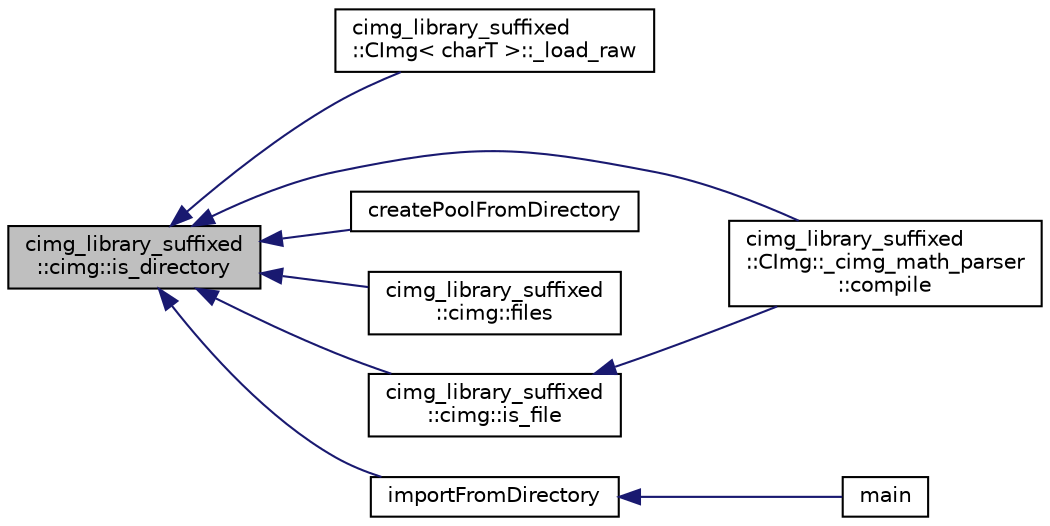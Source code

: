 digraph "cimg_library_suffixed::cimg::is_directory"
{
 // INTERACTIVE_SVG=YES
  edge [fontname="Helvetica",fontsize="10",labelfontname="Helvetica",labelfontsize="10"];
  node [fontname="Helvetica",fontsize="10",shape=record];
  rankdir="LR";
  Node1947 [label="cimg_library_suffixed\l::cimg::is_directory",height=0.2,width=0.4,color="black", fillcolor="grey75", style="filled", fontcolor="black"];
  Node1947 -> Node1948 [dir="back",color="midnightblue",fontsize="10",style="solid",fontname="Helvetica"];
  Node1948 [label="cimg_library_suffixed\l::CImg\< charT \>::_load_raw",height=0.2,width=0.4,color="black", fillcolor="white", style="filled",URL="$structcimg__library__suffixed_1_1_c_img.html#ac35f14b0a2ad7b9a7921a150c1056fd5"];
  Node1947 -> Node1949 [dir="back",color="midnightblue",fontsize="10",style="solid",fontname="Helvetica"];
  Node1949 [label="cimg_library_suffixed\l::CImg::_cimg_math_parser\l::compile",height=0.2,width=0.4,color="black", fillcolor="white", style="filled",URL="$structcimg__library__suffixed_1_1_c_img_1_1__cimg__math__parser.html#a318c44c5d1f4f0114355f37ace87a4ae"];
  Node1947 -> Node1950 [dir="back",color="midnightblue",fontsize="10",style="solid",fontname="Helvetica"];
  Node1950 [label="createPoolFromDirectory",height=0.2,width=0.4,color="black", fillcolor="white", style="filled",URL="$_utilities_8cpp.html#a46270f4fab8fe8d4f01b9c7cb8fdb75c"];
  Node1947 -> Node1951 [dir="back",color="midnightblue",fontsize="10",style="solid",fontname="Helvetica"];
  Node1951 [label="cimg_library_suffixed\l::cimg::files",height=0.2,width=0.4,color="black", fillcolor="white", style="filled",URL="$namespacecimg__library__suffixed_1_1cimg.html#a9f8980f1308177adebab5f8f52a79835",tooltip="Return list of files/directories in specified directory. "];
  Node1947 -> Node1952 [dir="back",color="midnightblue",fontsize="10",style="solid",fontname="Helvetica"];
  Node1952 [label="importFromDirectory",height=0.2,width=0.4,color="black", fillcolor="white", style="filled",URL="$_utilities_8cpp.html#a5ce6411f7ab365cdf958f8f16e773d05"];
  Node1952 -> Node1953 [dir="back",color="midnightblue",fontsize="10",style="solid",fontname="Helvetica"];
  Node1953 [label="main",height=0.2,width=0.4,color="black", fillcolor="white", style="filled",URL="$main_8cpp.html#ae66f6b31b5ad750f1fe042a706a4e3d4"];
  Node1947 -> Node1954 [dir="back",color="midnightblue",fontsize="10",style="solid",fontname="Helvetica"];
  Node1954 [label="cimg_library_suffixed\l::cimg::is_file",height=0.2,width=0.4,color="black", fillcolor="white", style="filled",URL="$namespacecimg__library__suffixed_1_1cimg.html#ad6c9ae2aaaf60bdecbd5c8f57ee5617e",tooltip="Check if a path is a file. "];
  Node1954 -> Node1949 [dir="back",color="midnightblue",fontsize="10",style="solid",fontname="Helvetica"];
}
